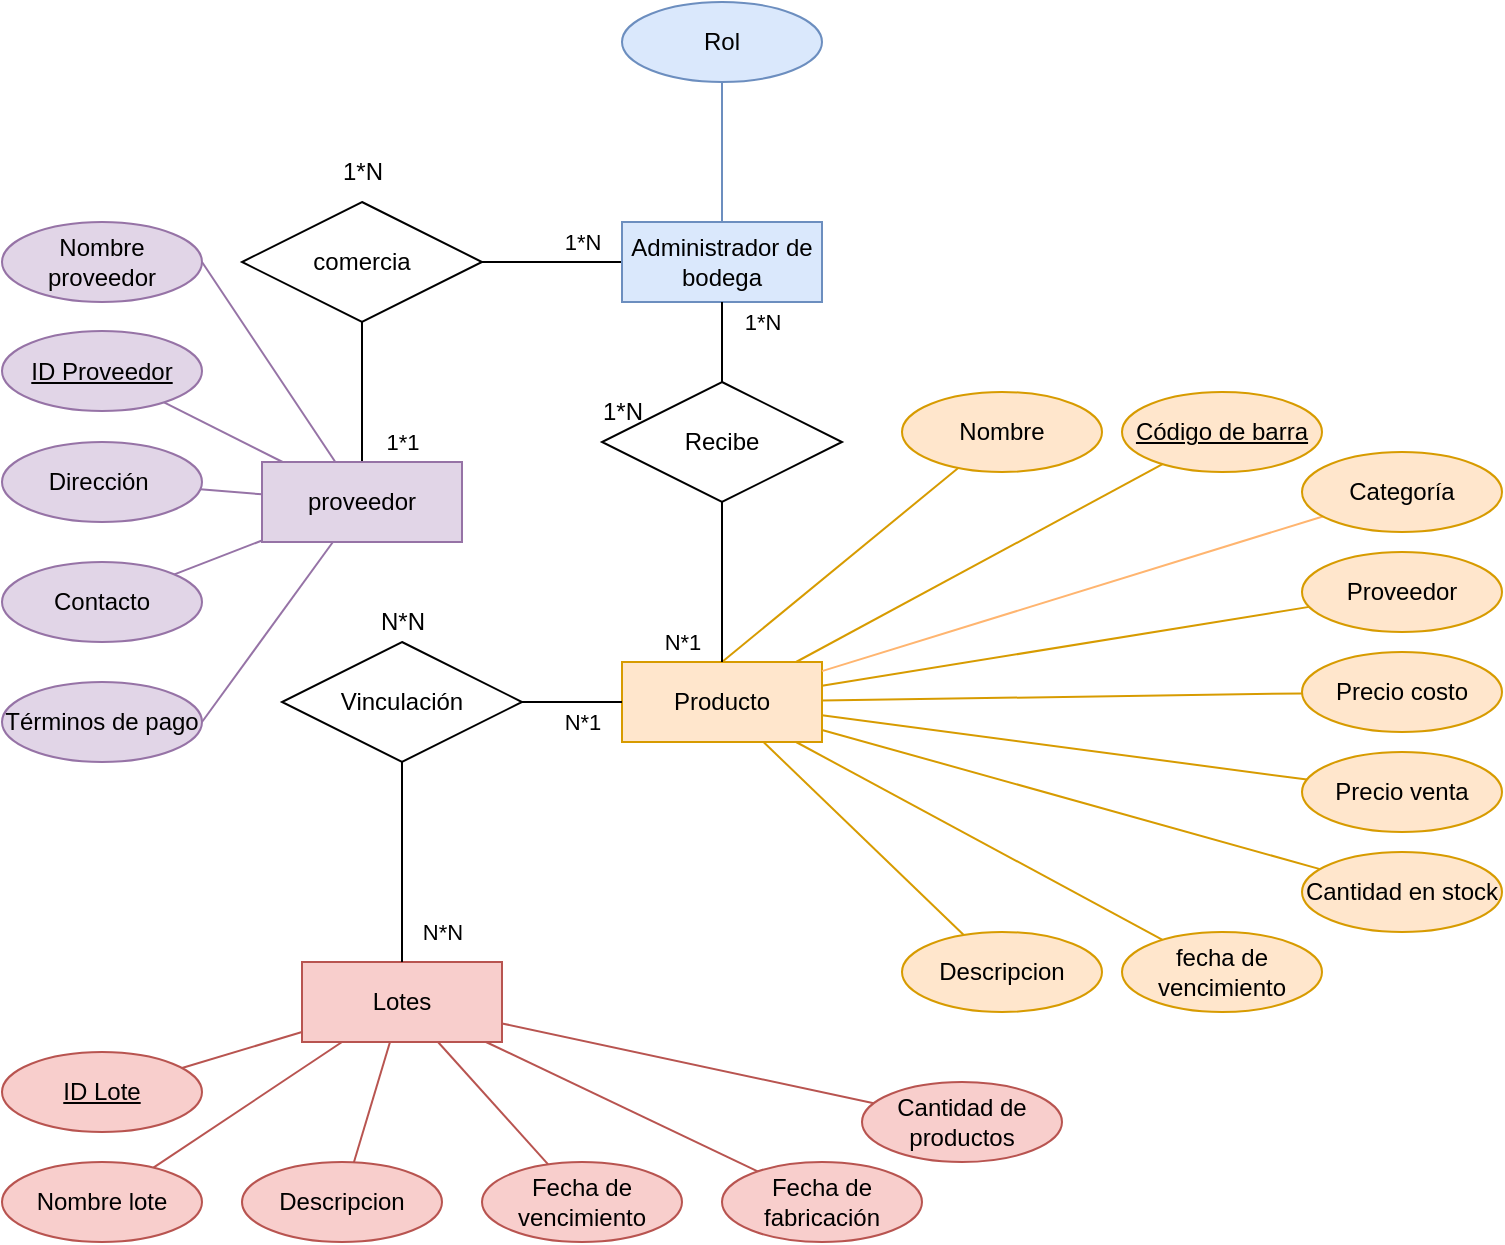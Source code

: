 <mxfile version="24.4.0" type="github">
  <diagram name="Página-1" id="51UefhWysgXUVph3Jfpn">
    <mxGraphModel dx="1434" dy="780" grid="1" gridSize="10" guides="1" tooltips="1" connect="1" arrows="1" fold="1" page="1" pageScale="1" pageWidth="827" pageHeight="1169" math="0" shadow="0">
      <root>
        <mxCell id="0" />
        <mxCell id="1" parent="0" />
        <mxCell id="YEOrygek9c4PvLr6ZeAc-3" value="" style="edgeStyle=orthogonalEdgeStyle;rounded=0;orthogonalLoop=1;jettySize=auto;html=1;endArrow=none;endFill=0;labelPosition=right;verticalLabelPosition=top;align=left;verticalAlign=bottom;" edge="1" parent="1" source="keit4UbeJyR1lBKjOevf-1" target="YEOrygek9c4PvLr6ZeAc-1">
          <mxGeometry relative="1" as="geometry" />
        </mxCell>
        <mxCell id="YEOrygek9c4PvLr6ZeAc-5" value="1*N" style="edgeLabel;html=1;align=center;verticalAlign=middle;resizable=0;points=[];" vertex="1" connectable="0" parent="YEOrygek9c4PvLr6ZeAc-3">
          <mxGeometry x="-0.429" y="3" relative="1" as="geometry">
            <mxPoint y="-13" as="offset" />
          </mxGeometry>
        </mxCell>
        <mxCell id="keit4UbeJyR1lBKjOevf-1" value="Administrador de bodega" style="whiteSpace=wrap;html=1;align=center;fillColor=#dae8fc;strokeColor=#6c8ebf;" parent="1" vertex="1">
          <mxGeometry x="320" y="200" width="100" height="40" as="geometry" />
        </mxCell>
        <mxCell id="YEOrygek9c4PvLr6ZeAc-2" value="" style="rounded=0;orthogonalLoop=1;jettySize=auto;html=1;endArrow=none;endFill=0;labelPosition=left;verticalLabelPosition=top;align=right;verticalAlign=bottom;" edge="1" parent="1" source="keit4UbeJyR1lBKjOevf-2" target="YEOrygek9c4PvLr6ZeAc-1">
          <mxGeometry relative="1" as="geometry" />
        </mxCell>
        <mxCell id="YEOrygek9c4PvLr6ZeAc-6" value="1*1" style="edgeLabel;html=1;align=center;verticalAlign=middle;resizable=0;points=[];" vertex="1" connectable="0" parent="YEOrygek9c4PvLr6ZeAc-2">
          <mxGeometry x="-0.486" y="2" relative="1" as="geometry">
            <mxPoint x="22" y="8" as="offset" />
          </mxGeometry>
        </mxCell>
        <mxCell id="keit4UbeJyR1lBKjOevf-2" value="proveedor" style="whiteSpace=wrap;html=1;align=center;fillColor=#e1d5e7;strokeColor=#9673a6;" parent="1" vertex="1">
          <mxGeometry x="140" y="320" width="100" height="40" as="geometry" />
        </mxCell>
        <mxCell id="keit4UbeJyR1lBKjOevf-3" value="Producto" style="whiteSpace=wrap;html=1;align=center;fillColor=#ffe6cc;strokeColor=#d79b00;" parent="1" vertex="1">
          <mxGeometry x="320" y="420" width="100" height="40" as="geometry" />
        </mxCell>
        <mxCell id="keit4UbeJyR1lBKjOevf-5" value="Lotes" style="whiteSpace=wrap;html=1;align=center;fillColor=#f8cecc;strokeColor=#b85450;" parent="1" vertex="1">
          <mxGeometry x="160" y="570" width="100" height="40" as="geometry" />
        </mxCell>
        <mxCell id="keit4UbeJyR1lBKjOevf-15" value="" style="rounded=0;orthogonalLoop=1;jettySize=auto;html=1;jumpStyle=line;endArrow=none;endFill=0;fillColor=#dae8fc;strokeColor=#6c8ebf;" parent="1" source="keit4UbeJyR1lBKjOevf-7" target="keit4UbeJyR1lBKjOevf-1" edge="1">
          <mxGeometry relative="1" as="geometry" />
        </mxCell>
        <mxCell id="keit4UbeJyR1lBKjOevf-7" value="Rol" style="ellipse;whiteSpace=wrap;html=1;align=center;fillColor=#dae8fc;strokeColor=#6c8ebf;" parent="1" vertex="1">
          <mxGeometry x="320" y="90" width="100" height="40" as="geometry" />
        </mxCell>
        <mxCell id="keit4UbeJyR1lBKjOevf-19" value="" style="rounded=0;orthogonalLoop=1;jettySize=auto;html=1;endArrow=none;endFill=0;strokeColor=#FFB570;" parent="1" source="keit4UbeJyR1lBKjOevf-18" target="keit4UbeJyR1lBKjOevf-3" edge="1">
          <mxGeometry relative="1" as="geometry" />
        </mxCell>
        <mxCell id="keit4UbeJyR1lBKjOevf-18" value="&lt;span style=&quot;text-align: left;&quot;&gt;Categoría&lt;/span&gt;" style="ellipse;whiteSpace=wrap;html=1;align=center;fillColor=#ffe6cc;strokeColor=#d79b00;" parent="1" vertex="1">
          <mxGeometry x="660" y="315" width="100" height="40" as="geometry" />
        </mxCell>
        <mxCell id="keit4UbeJyR1lBKjOevf-21" value="" style="rounded=0;orthogonalLoop=1;jettySize=auto;html=1;endArrow=none;endFill=0;fillColor=#ffe6cc;strokeColor=#d79b00;entryX=0.5;entryY=0;entryDx=0;entryDy=0;" parent="1" source="keit4UbeJyR1lBKjOevf-20" target="keit4UbeJyR1lBKjOevf-3" edge="1">
          <mxGeometry relative="1" as="geometry" />
        </mxCell>
        <mxCell id="keit4UbeJyR1lBKjOevf-20" value="Nombre" style="ellipse;whiteSpace=wrap;html=1;align=center;fillColor=#ffe6cc;strokeColor=#d79b00;" parent="1" vertex="1">
          <mxGeometry x="460" y="285" width="100" height="40" as="geometry" />
        </mxCell>
        <mxCell id="keit4UbeJyR1lBKjOevf-23" value="" style="rounded=0;orthogonalLoop=1;jettySize=auto;html=1;fillColor=#ffe6cc;strokeColor=#d79b00;endArrow=none;endFill=0;" parent="1" source="keit4UbeJyR1lBKjOevf-22" target="keit4UbeJyR1lBKjOevf-3" edge="1">
          <mxGeometry relative="1" as="geometry" />
        </mxCell>
        <mxCell id="keit4UbeJyR1lBKjOevf-22" value="Código de barra" style="ellipse;whiteSpace=wrap;html=1;align=center;fontStyle=4;fillColor=#ffe6cc;strokeColor=#d79b00;" parent="1" vertex="1">
          <mxGeometry x="570" y="285" width="100" height="40" as="geometry" />
        </mxCell>
        <mxCell id="keit4UbeJyR1lBKjOevf-25" value="" style="rounded=0;orthogonalLoop=1;jettySize=auto;html=1;endArrow=none;endFill=0;fillColor=#ffe6cc;strokeColor=#d79b00;" parent="1" source="keit4UbeJyR1lBKjOevf-24" target="keit4UbeJyR1lBKjOevf-3" edge="1">
          <mxGeometry relative="1" as="geometry" />
        </mxCell>
        <mxCell id="keit4UbeJyR1lBKjOevf-24" value="Proveedor" style="ellipse;whiteSpace=wrap;html=1;align=center;fillColor=#ffe6cc;strokeColor=#d79b00;" parent="1" vertex="1">
          <mxGeometry x="660" y="365" width="100" height="40" as="geometry" />
        </mxCell>
        <mxCell id="keit4UbeJyR1lBKjOevf-27" value="" style="rounded=0;orthogonalLoop=1;jettySize=auto;html=1;endArrow=none;endFill=0;fillColor=#ffe6cc;strokeColor=#d79b00;" parent="1" source="keit4UbeJyR1lBKjOevf-26" target="keit4UbeJyR1lBKjOevf-3" edge="1">
          <mxGeometry relative="1" as="geometry" />
        </mxCell>
        <mxCell id="keit4UbeJyR1lBKjOevf-26" value="Precio costo" style="ellipse;whiteSpace=wrap;html=1;align=center;fillColor=#ffe6cc;strokeColor=#d79b00;" parent="1" vertex="1">
          <mxGeometry x="660" y="415" width="100" height="40" as="geometry" />
        </mxCell>
        <mxCell id="keit4UbeJyR1lBKjOevf-29" value="" style="rounded=0;orthogonalLoop=1;jettySize=auto;html=1;endArrow=none;endFill=0;fillColor=#ffe6cc;strokeColor=#d79b00;" parent="1" source="keit4UbeJyR1lBKjOevf-28" target="keit4UbeJyR1lBKjOevf-3" edge="1">
          <mxGeometry relative="1" as="geometry" />
        </mxCell>
        <mxCell id="keit4UbeJyR1lBKjOevf-28" value="Precio venta" style="ellipse;whiteSpace=wrap;html=1;align=center;fillColor=#ffe6cc;strokeColor=#d79b00;" parent="1" vertex="1">
          <mxGeometry x="660" y="465" width="100" height="40" as="geometry" />
        </mxCell>
        <mxCell id="keit4UbeJyR1lBKjOevf-31" value="" style="rounded=0;orthogonalLoop=1;jettySize=auto;html=1;fillColor=#ffe6cc;strokeColor=#d79b00;endArrow=none;endFill=0;" parent="1" source="keit4UbeJyR1lBKjOevf-30" target="keit4UbeJyR1lBKjOevf-3" edge="1">
          <mxGeometry relative="1" as="geometry" />
        </mxCell>
        <mxCell id="keit4UbeJyR1lBKjOevf-30" value="Cantidad en stock" style="ellipse;whiteSpace=wrap;html=1;align=center;fillColor=#ffe6cc;strokeColor=#d79b00;" parent="1" vertex="1">
          <mxGeometry x="660" y="515" width="100" height="40" as="geometry" />
        </mxCell>
        <mxCell id="keit4UbeJyR1lBKjOevf-33" value="" style="rounded=0;orthogonalLoop=1;jettySize=auto;html=1;fillColor=#ffe6cc;strokeColor=#d79b00;endArrow=none;endFill=0;" parent="1" source="keit4UbeJyR1lBKjOevf-32" target="keit4UbeJyR1lBKjOevf-3" edge="1">
          <mxGeometry relative="1" as="geometry" />
        </mxCell>
        <mxCell id="keit4UbeJyR1lBKjOevf-32" value="fecha de vencimiento" style="ellipse;whiteSpace=wrap;html=1;align=center;fillColor=#ffe6cc;strokeColor=#d79b00;" parent="1" vertex="1">
          <mxGeometry x="570" y="555" width="100" height="40" as="geometry" />
        </mxCell>
        <mxCell id="keit4UbeJyR1lBKjOevf-35" value="" style="rounded=0;orthogonalLoop=1;jettySize=auto;html=1;fillColor=#e1d5e7;strokeColor=#9673a6;endArrow=none;endFill=0;exitX=1;exitY=0.5;exitDx=0;exitDy=0;" parent="1" source="keit4UbeJyR1lBKjOevf-34" target="keit4UbeJyR1lBKjOevf-2" edge="1">
          <mxGeometry relative="1" as="geometry" />
        </mxCell>
        <mxCell id="keit4UbeJyR1lBKjOevf-34" value="Nombre proveedor" style="ellipse;whiteSpace=wrap;html=1;align=center;fillColor=#e1d5e7;strokeColor=#9673a6;" parent="1" vertex="1">
          <mxGeometry x="10" y="200" width="100" height="40" as="geometry" />
        </mxCell>
        <mxCell id="keit4UbeJyR1lBKjOevf-37" value="" style="rounded=0;orthogonalLoop=1;jettySize=auto;html=1;fillColor=#e1d5e7;strokeColor=#9673a6;endArrow=none;endFill=0;" parent="1" source="keit4UbeJyR1lBKjOevf-36" target="keit4UbeJyR1lBKjOevf-2" edge="1">
          <mxGeometry relative="1" as="geometry" />
        </mxCell>
        <mxCell id="keit4UbeJyR1lBKjOevf-36" value="ID Proveedor" style="ellipse;whiteSpace=wrap;html=1;align=center;fontStyle=4;fillColor=#e1d5e7;strokeColor=#9673a6;" parent="1" vertex="1">
          <mxGeometry x="10" y="254.5" width="100" height="40" as="geometry" />
        </mxCell>
        <mxCell id="keit4UbeJyR1lBKjOevf-39" value="" style="rounded=0;orthogonalLoop=1;jettySize=auto;html=1;fillColor=#e1d5e7;strokeColor=#9673a6;endArrow=none;endFill=0;" parent="1" source="keit4UbeJyR1lBKjOevf-38" target="keit4UbeJyR1lBKjOevf-2" edge="1">
          <mxGeometry relative="1" as="geometry" />
        </mxCell>
        <mxCell id="keit4UbeJyR1lBKjOevf-38" value="Dirección&amp;nbsp;" style="ellipse;whiteSpace=wrap;html=1;align=center;fillColor=#e1d5e7;strokeColor=#9673a6;" parent="1" vertex="1">
          <mxGeometry x="10" y="310" width="100" height="40" as="geometry" />
        </mxCell>
        <mxCell id="keit4UbeJyR1lBKjOevf-41" value="" style="rounded=0;orthogonalLoop=1;jettySize=auto;html=1;endArrow=none;endFill=0;fillColor=#e1d5e7;strokeColor=#9673a6;" parent="1" source="keit4UbeJyR1lBKjOevf-40" target="keit4UbeJyR1lBKjOevf-2" edge="1">
          <mxGeometry relative="1" as="geometry" />
        </mxCell>
        <mxCell id="keit4UbeJyR1lBKjOevf-40" value="Contacto" style="ellipse;whiteSpace=wrap;html=1;align=center;fillColor=#e1d5e7;strokeColor=#9673a6;" parent="1" vertex="1">
          <mxGeometry x="10" y="370" width="100" height="40" as="geometry" />
        </mxCell>
        <mxCell id="keit4UbeJyR1lBKjOevf-43" value="" style="rounded=0;orthogonalLoop=1;jettySize=auto;html=1;fillColor=#e1d5e7;strokeColor=#9673a6;endArrow=none;endFill=0;exitX=1;exitY=0.5;exitDx=0;exitDy=0;" parent="1" source="keit4UbeJyR1lBKjOevf-42" target="keit4UbeJyR1lBKjOevf-2" edge="1">
          <mxGeometry relative="1" as="geometry" />
        </mxCell>
        <mxCell id="keit4UbeJyR1lBKjOevf-42" value="Términos de pago" style="ellipse;whiteSpace=wrap;html=1;align=center;fillColor=#e1d5e7;strokeColor=#9673a6;" parent="1" vertex="1">
          <mxGeometry x="10" y="430" width="100" height="40" as="geometry" />
        </mxCell>
        <mxCell id="keit4UbeJyR1lBKjOevf-45" value="" style="rounded=0;orthogonalLoop=1;jettySize=auto;html=1;endArrow=none;endFill=0;fillColor=#f8cecc;strokeColor=#b85450;" parent="1" source="keit4UbeJyR1lBKjOevf-44" target="keit4UbeJyR1lBKjOevf-5" edge="1">
          <mxGeometry relative="1" as="geometry" />
        </mxCell>
        <mxCell id="keit4UbeJyR1lBKjOevf-44" value="ID Lote" style="ellipse;whiteSpace=wrap;html=1;align=center;fontStyle=4;fillColor=#f8cecc;strokeColor=#b85450;" parent="1" vertex="1">
          <mxGeometry x="10" y="615" width="100" height="40" as="geometry" />
        </mxCell>
        <mxCell id="keit4UbeJyR1lBKjOevf-47" value="" style="rounded=0;orthogonalLoop=1;jettySize=auto;html=1;fillColor=#f8cecc;strokeColor=#b85450;endArrow=none;endFill=0;" parent="1" source="keit4UbeJyR1lBKjOevf-46" target="keit4UbeJyR1lBKjOevf-5" edge="1">
          <mxGeometry relative="1" as="geometry" />
        </mxCell>
        <mxCell id="keit4UbeJyR1lBKjOevf-46" value="Nombre lote" style="ellipse;whiteSpace=wrap;html=1;align=center;fillColor=#f8cecc;strokeColor=#b85450;" parent="1" vertex="1">
          <mxGeometry x="10" y="670" width="100" height="40" as="geometry" />
        </mxCell>
        <mxCell id="keit4UbeJyR1lBKjOevf-49" value="" style="rounded=0;orthogonalLoop=1;jettySize=auto;html=1;fillColor=#f8cecc;strokeColor=#b85450;endArrow=none;endFill=0;" parent="1" source="keit4UbeJyR1lBKjOevf-48" target="keit4UbeJyR1lBKjOevf-5" edge="1">
          <mxGeometry relative="1" as="geometry" />
        </mxCell>
        <mxCell id="keit4UbeJyR1lBKjOevf-48" value="Cantidad de productos" style="ellipse;whiteSpace=wrap;html=1;align=center;fillColor=#f8cecc;strokeColor=#b85450;" parent="1" vertex="1">
          <mxGeometry x="440" y="630" width="100" height="40" as="geometry" />
        </mxCell>
        <mxCell id="keit4UbeJyR1lBKjOevf-52" value="" style="rounded=0;orthogonalLoop=1;jettySize=auto;html=1;fillColor=#f8cecc;strokeColor=#b85450;endArrow=none;endFill=0;" parent="1" source="keit4UbeJyR1lBKjOevf-51" target="keit4UbeJyR1lBKjOevf-5" edge="1">
          <mxGeometry relative="1" as="geometry" />
        </mxCell>
        <mxCell id="keit4UbeJyR1lBKjOevf-51" value="Fecha de fabricación" style="ellipse;whiteSpace=wrap;html=1;align=center;fillColor=#f8cecc;strokeColor=#b85450;" parent="1" vertex="1">
          <mxGeometry x="370" y="670" width="100" height="40" as="geometry" />
        </mxCell>
        <mxCell id="keit4UbeJyR1lBKjOevf-54" value="" style="rounded=0;orthogonalLoop=1;jettySize=auto;html=1;fillColor=#f8cecc;strokeColor=#b85450;endArrow=none;endFill=0;" parent="1" source="keit4UbeJyR1lBKjOevf-53" target="keit4UbeJyR1lBKjOevf-5" edge="1">
          <mxGeometry relative="1" as="geometry" />
        </mxCell>
        <mxCell id="keit4UbeJyR1lBKjOevf-53" value="Fecha de vencimiento" style="ellipse;whiteSpace=wrap;html=1;align=center;fillColor=#f8cecc;strokeColor=#b85450;" parent="1" vertex="1">
          <mxGeometry x="250" y="670" width="100" height="40" as="geometry" />
        </mxCell>
        <mxCell id="keit4UbeJyR1lBKjOevf-56" value="" style="rounded=0;orthogonalLoop=1;jettySize=auto;html=1;fillColor=#f8cecc;strokeColor=#b85450;endArrow=none;endFill=0;" parent="1" source="keit4UbeJyR1lBKjOevf-55" target="keit4UbeJyR1lBKjOevf-5" edge="1">
          <mxGeometry relative="1" as="geometry" />
        </mxCell>
        <mxCell id="keit4UbeJyR1lBKjOevf-55" value="Descripcion" style="ellipse;whiteSpace=wrap;html=1;align=center;fillColor=#f8cecc;strokeColor=#b85450;" parent="1" vertex="1">
          <mxGeometry x="130" y="670" width="100" height="40" as="geometry" />
        </mxCell>
        <mxCell id="keit4UbeJyR1lBKjOevf-59" value="" style="rounded=0;orthogonalLoop=1;jettySize=auto;html=1;endArrow=none;endFill=0;fillColor=#ffe6cc;strokeColor=#d79b00;" parent="1" source="keit4UbeJyR1lBKjOevf-58" target="keit4UbeJyR1lBKjOevf-3" edge="1">
          <mxGeometry relative="1" as="geometry" />
        </mxCell>
        <mxCell id="keit4UbeJyR1lBKjOevf-58" value="Descripcion" style="ellipse;whiteSpace=wrap;html=1;align=center;fillColor=#ffe6cc;strokeColor=#d79b00;" parent="1" vertex="1">
          <mxGeometry x="460" y="555" width="100" height="40" as="geometry" />
        </mxCell>
        <mxCell id="YEOrygek9c4PvLr6ZeAc-1" value="&lt;div&gt;comercia&lt;/div&gt;" style="shape=rhombus;perimeter=rhombusPerimeter;whiteSpace=wrap;html=1;align=center;" vertex="1" parent="1">
          <mxGeometry x="130" y="190" width="120" height="60" as="geometry" />
        </mxCell>
        <mxCell id="YEOrygek9c4PvLr6ZeAc-7" value="1*N" style="text;html=1;align=center;verticalAlign=middle;resizable=0;points=[];autosize=1;strokeColor=none;fillColor=none;" vertex="1" parent="1">
          <mxGeometry x="170" y="160" width="40" height="30" as="geometry" />
        </mxCell>
        <mxCell id="YEOrygek9c4PvLr6ZeAc-9" value="" style="rounded=0;orthogonalLoop=1;jettySize=auto;html=1;endArrow=none;endFill=0;" edge="1" parent="1" source="YEOrygek9c4PvLr6ZeAc-8" target="keit4UbeJyR1lBKjOevf-3">
          <mxGeometry relative="1" as="geometry" />
        </mxCell>
        <mxCell id="YEOrygek9c4PvLr6ZeAc-15" value="N*1" style="edgeLabel;html=1;align=center;verticalAlign=middle;resizable=0;points=[];" vertex="1" connectable="0" parent="YEOrygek9c4PvLr6ZeAc-9">
          <mxGeometry x="0.675" y="-2" relative="1" as="geometry">
            <mxPoint x="-18" y="3" as="offset" />
          </mxGeometry>
        </mxCell>
        <mxCell id="YEOrygek9c4PvLr6ZeAc-10" value="" style="edgeStyle=orthogonalEdgeStyle;rounded=0;orthogonalLoop=1;jettySize=auto;html=1;endArrow=none;endFill=0;" edge="1" parent="1" source="YEOrygek9c4PvLr6ZeAc-8" target="keit4UbeJyR1lBKjOevf-1">
          <mxGeometry relative="1" as="geometry" />
        </mxCell>
        <mxCell id="YEOrygek9c4PvLr6ZeAc-14" value="1*N" style="edgeLabel;html=1;align=center;verticalAlign=middle;resizable=0;points=[];" vertex="1" connectable="0" parent="YEOrygek9c4PvLr6ZeAc-10">
          <mxGeometry x="0.65" y="-2" relative="1" as="geometry">
            <mxPoint x="18" y="3" as="offset" />
          </mxGeometry>
        </mxCell>
        <mxCell id="YEOrygek9c4PvLr6ZeAc-8" value="Recibe" style="shape=rhombus;perimeter=rhombusPerimeter;whiteSpace=wrap;html=1;align=center;" vertex="1" parent="1">
          <mxGeometry x="310" y="280" width="120" height="60" as="geometry" />
        </mxCell>
        <mxCell id="YEOrygek9c4PvLr6ZeAc-12" value="" style="rounded=0;orthogonalLoop=1;jettySize=auto;html=1;endArrow=none;endFill=0;" edge="1" parent="1" source="YEOrygek9c4PvLr6ZeAc-11" target="keit4UbeJyR1lBKjOevf-3">
          <mxGeometry relative="1" as="geometry" />
        </mxCell>
        <mxCell id="YEOrygek9c4PvLr6ZeAc-17" value="N*1" style="edgeLabel;html=1;align=center;verticalAlign=middle;resizable=0;points=[];" vertex="1" connectable="0" parent="YEOrygek9c4PvLr6ZeAc-12">
          <mxGeometry x="0.44" y="1" relative="1" as="geometry">
            <mxPoint x="-6" y="11" as="offset" />
          </mxGeometry>
        </mxCell>
        <mxCell id="YEOrygek9c4PvLr6ZeAc-13" value="" style="rounded=0;orthogonalLoop=1;jettySize=auto;html=1;endArrow=none;endFill=0;" edge="1" parent="1" source="YEOrygek9c4PvLr6ZeAc-11" target="keit4UbeJyR1lBKjOevf-5">
          <mxGeometry relative="1" as="geometry" />
        </mxCell>
        <mxCell id="YEOrygek9c4PvLr6ZeAc-18" value="N*N" style="edgeLabel;html=1;align=center;verticalAlign=middle;resizable=0;points=[];" vertex="1" connectable="0" parent="YEOrygek9c4PvLr6ZeAc-13">
          <mxGeometry x="0.7" relative="1" as="geometry">
            <mxPoint x="20" as="offset" />
          </mxGeometry>
        </mxCell>
        <mxCell id="YEOrygek9c4PvLr6ZeAc-11" value="Vinculación" style="shape=rhombus;perimeter=rhombusPerimeter;whiteSpace=wrap;html=1;align=center;" vertex="1" parent="1">
          <mxGeometry x="150" y="410" width="120" height="60" as="geometry" />
        </mxCell>
        <mxCell id="YEOrygek9c4PvLr6ZeAc-16" value="1*N" style="text;html=1;align=center;verticalAlign=middle;resizable=0;points=[];autosize=1;strokeColor=none;fillColor=none;" vertex="1" parent="1">
          <mxGeometry x="300" y="280" width="40" height="30" as="geometry" />
        </mxCell>
        <mxCell id="YEOrygek9c4PvLr6ZeAc-19" value="N*N" style="text;html=1;align=center;verticalAlign=middle;resizable=0;points=[];autosize=1;strokeColor=none;fillColor=none;" vertex="1" parent="1">
          <mxGeometry x="185" y="385" width="50" height="30" as="geometry" />
        </mxCell>
      </root>
    </mxGraphModel>
  </diagram>
</mxfile>
